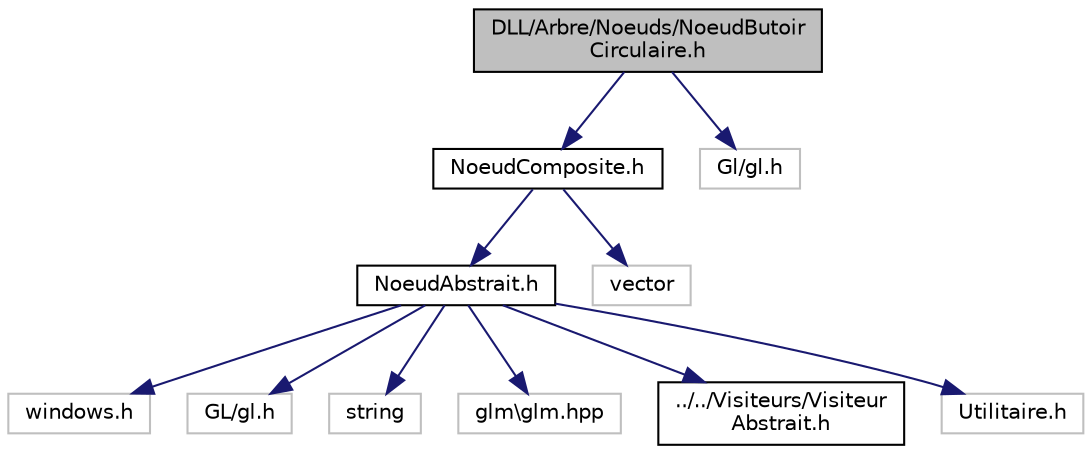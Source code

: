 digraph "DLL/Arbre/Noeuds/NoeudButoirCirculaire.h"
{
  edge [fontname="Helvetica",fontsize="10",labelfontname="Helvetica",labelfontsize="10"];
  node [fontname="Helvetica",fontsize="10",shape=record];
  Node1 [label="DLL/Arbre/Noeuds/NoeudButoir\lCirculaire.h",height=0.2,width=0.4,color="black", fillcolor="grey75", style="filled", fontcolor="black"];
  Node1 -> Node2 [color="midnightblue",fontsize="10",style="solid",fontname="Helvetica"];
  Node2 [label="NoeudComposite.h",height=0.2,width=0.4,color="black", fillcolor="white", style="filled",URL="$db/dc6/_noeud_composite_8h.html"];
  Node2 -> Node3 [color="midnightblue",fontsize="10",style="solid",fontname="Helvetica"];
  Node3 [label="NoeudAbstrait.h",height=0.2,width=0.4,color="black", fillcolor="white", style="filled",URL="$d4/d75/_noeud_abstrait_8h.html"];
  Node3 -> Node4 [color="midnightblue",fontsize="10",style="solid",fontname="Helvetica"];
  Node4 [label="windows.h",height=0.2,width=0.4,color="grey75", fillcolor="white", style="filled"];
  Node3 -> Node5 [color="midnightblue",fontsize="10",style="solid",fontname="Helvetica"];
  Node5 [label="GL/gl.h",height=0.2,width=0.4,color="grey75", fillcolor="white", style="filled"];
  Node3 -> Node6 [color="midnightblue",fontsize="10",style="solid",fontname="Helvetica"];
  Node6 [label="string",height=0.2,width=0.4,color="grey75", fillcolor="white", style="filled"];
  Node3 -> Node7 [color="midnightblue",fontsize="10",style="solid",fontname="Helvetica"];
  Node7 [label="glm\\glm.hpp",height=0.2,width=0.4,color="grey75", fillcolor="white", style="filled"];
  Node3 -> Node8 [color="midnightblue",fontsize="10",style="solid",fontname="Helvetica"];
  Node8 [label="../../Visiteurs/Visiteur\lAbstrait.h",height=0.2,width=0.4,color="black", fillcolor="white", style="filled",URL="$dc/d03/_visiteur_abstrait_8h.html"];
  Node3 -> Node9 [color="midnightblue",fontsize="10",style="solid",fontname="Helvetica"];
  Node9 [label="Utilitaire.h",height=0.2,width=0.4,color="grey75", fillcolor="white", style="filled"];
  Node2 -> Node10 [color="midnightblue",fontsize="10",style="solid",fontname="Helvetica"];
  Node10 [label="vector",height=0.2,width=0.4,color="grey75", fillcolor="white", style="filled"];
  Node1 -> Node11 [color="midnightblue",fontsize="10",style="solid",fontname="Helvetica"];
  Node11 [label="Gl/gl.h",height=0.2,width=0.4,color="grey75", fillcolor="white", style="filled"];
}
